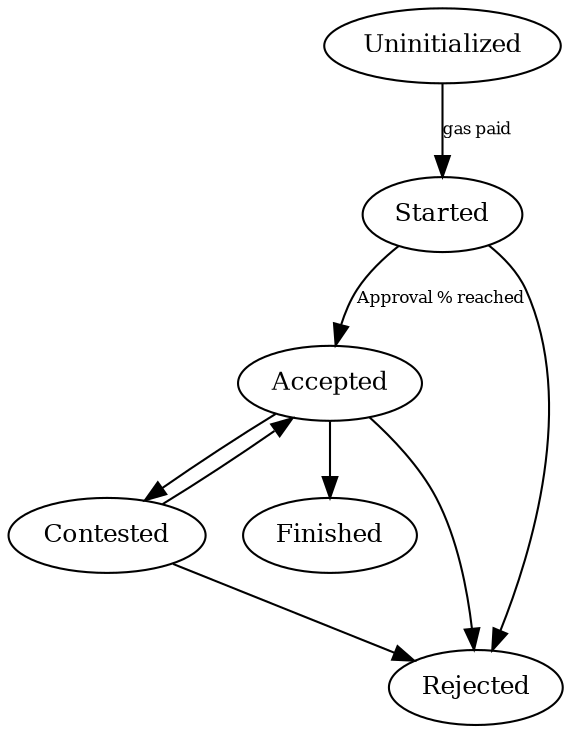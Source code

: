 digraph proposal_states {
  // Setup
  rankdir=TD;
  size="5,5"
  node [fontsize=12]
  edge [lblstyle="above, sloped", fontsize=8, minlen="1.5", len="1.5"]

  // States
  node [label="Uninitialized"] U;
  node [label="Started"] S;
  node [label="Accepted"] A;
  node [label="Contested"] C;
  node [label="Finished"] F;
  node [label="Rejected"] R;

  // Transitions
  U -> S [label="gas paid"];
  S -> A [label="Approval % reached"];
  S -> R [label=""];
  A -> R [label=""];
  A -> C [label=""];
  C -> A [label=""];
  C -> R [label=""];
  A -> F [label=""]
}
